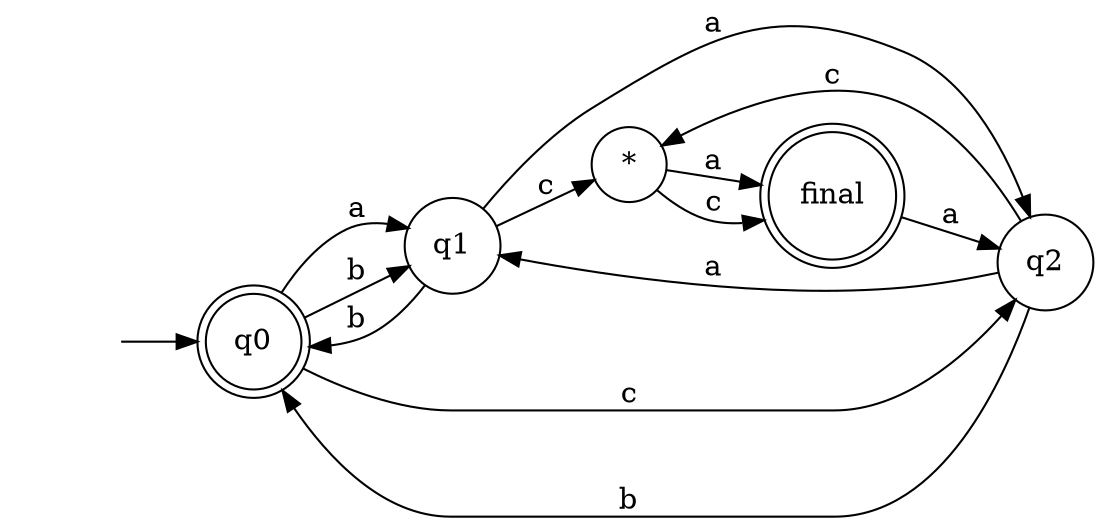 digraph DFA {
 rankdir=LR;
 size = "10, 4";
 d2tstyleonly = true;
node [shape = none]; " ";
node [shape = doublecircle]; "q0" "final";
node [shape = circle];
" " -> "q0"
"q0" -> "q1"  [ label="a"];
"q0" -> "q1"  [ label="b"];
"q0" -> "q2"  [ label="c"];
"q1" -> "q2"  [ label="a"];
"q1" -> "q0"  [ label="b"];
"q1" -> "*"  [ label="c"];
"q2" -> "q1"  [ label="a"];
"q2" -> "q0"  [ label="b"];
"q2" -> "*"  [ label="c"];
"*" -> "final"  [ label="a"];
"*" -> "final"  [ label="c"];
"final" -> "q2"  [ label="a"];
}